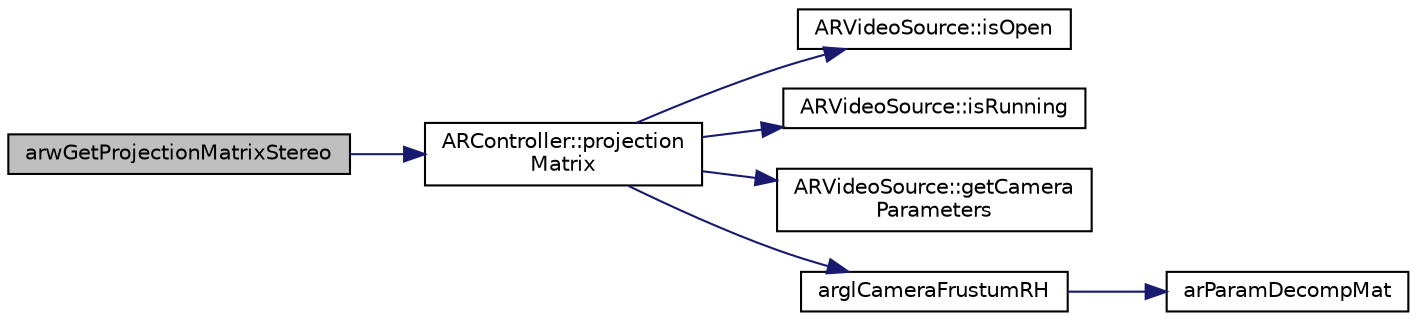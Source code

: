 digraph "arwGetProjectionMatrixStereo"
{
 // INTERACTIVE_SVG=YES
  edge [fontname="Helvetica",fontsize="10",labelfontname="Helvetica",labelfontsize="10"];
  node [fontname="Helvetica",fontsize="10",shape=record];
  rankdir="LR";
  Node1 [label="arwGetProjectionMatrixStereo",height=0.2,width=0.4,color="black", fillcolor="grey75", style="filled", fontcolor="black"];
  Node1 -> Node2 [color="midnightblue",fontsize="10",style="solid",fontname="Helvetica"];
  Node2 [label="ARController::projection\lMatrix",height=0.2,width=0.4,color="black", fillcolor="white", style="filled",URL="$class_a_r_controller.html#abcb66342e96bdac04ea895cc85e03ac3",tooltip="Populates the provided array with the ARToolKit projection matrix. "];
  Node2 -> Node3 [color="midnightblue",fontsize="10",style="solid",fontname="Helvetica"];
  Node3 [label="ARVideoSource::isOpen",height=0.2,width=0.4,color="black", fillcolor="white", style="filled",URL="$class_a_r_video_source.html#a8706190039e04f36a81ec6f97fdfe0be",tooltip="Returns true if the video source is open. "];
  Node2 -> Node4 [color="midnightblue",fontsize="10",style="solid",fontname="Helvetica"];
  Node4 [label="ARVideoSource::isRunning",height=0.2,width=0.4,color="black", fillcolor="white", style="filled",URL="$class_a_r_video_source.html#a5df07fa4544ecd14f6d72940dc1e100f",tooltip="Returns true if the video source is open and ready to be queried. "];
  Node2 -> Node5 [color="midnightblue",fontsize="10",style="solid",fontname="Helvetica"];
  Node5 [label="ARVideoSource::getCamera\lParameters",height=0.2,width=0.4,color="black", fillcolor="white", style="filled",URL="$class_a_r_video_source.html#a5fcaa2cdbbe4a214da643b8b3c9f56e8",tooltip="Returns the camera parameters for the video source. "];
  Node2 -> Node6 [color="midnightblue",fontsize="10",style="solid",fontname="Helvetica"];
  Node6 [label="arglCameraFrustumRH",height=0.2,width=0.4,color="black", fillcolor="white", style="filled",URL="$param_g_l_8h.html#ad352c5e76ab185107eb96b8a3857b671",tooltip="Create an OpenGL perspective projection matrix. "];
  Node6 -> Node7 [color="midnightblue",fontsize="10",style="solid",fontname="Helvetica"];
  Node7 [label="arParamDecompMat",height=0.2,width=0.4,color="black", fillcolor="white", style="filled",URL="$param_8h.html#a1df626102f3cf5ea3e4f13199bdbecf9"];
}
